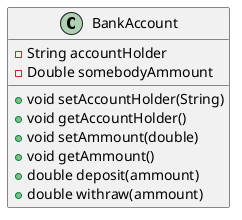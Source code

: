@startuml
class BankAccount {
- String accountHolder
- Double somebodyAmmount
+ void setAccountHolder(String)
+ void getAccountHolder()
+ void setAmmount(double)
+ void getAmmount()
+ double deposit(ammount)
+ double withraw(ammount)
}
@enduml